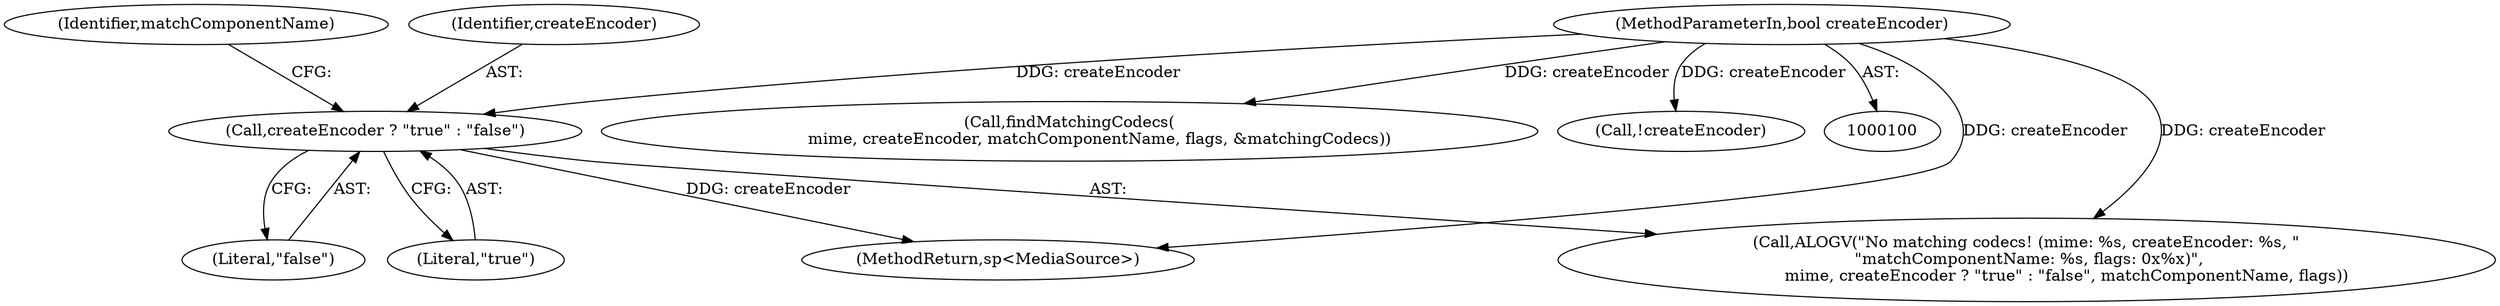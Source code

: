 digraph "0_Android_0bb5ced60304da7f61478ffd359e7ba65d72f181_0@API" {
"1000148" [label="(Call,createEncoder ? \"true\" : \"false\")"];
"1000103" [label="(MethodParameterIn,bool createEncoder)"];
"1000152" [label="(Identifier,matchComponentName)"];
"1000145" [label="(Call,ALOGV(\"No matching codecs! (mime: %s, createEncoder: %s, \"\n \"matchComponentName: %s, flags: 0x%x)\",\n                mime, createEncoder ? \"true\" : \"false\", matchComponentName, flags))"];
"1000286" [label="(MethodReturn,sp<MediaSource>)"];
"1000150" [label="(Literal,\"true\")"];
"1000135" [label="(Call,findMatchingCodecs(\n            mime, createEncoder, matchComponentName, flags, &matchingCodecs))"];
"1000103" [label="(MethodParameterIn,bool createEncoder)"];
"1000151" [label="(Literal,\"false\")"];
"1000148" [label="(Call,createEncoder ? \"true\" : \"false\")"];
"1000149" [label="(Identifier,createEncoder)"];
"1000227" [label="(Call,!createEncoder)"];
"1000148" -> "1000145"  [label="AST: "];
"1000148" -> "1000150"  [label="CFG: "];
"1000148" -> "1000151"  [label="CFG: "];
"1000149" -> "1000148"  [label="AST: "];
"1000150" -> "1000148"  [label="AST: "];
"1000151" -> "1000148"  [label="AST: "];
"1000152" -> "1000148"  [label="CFG: "];
"1000148" -> "1000286"  [label="DDG: createEncoder"];
"1000103" -> "1000148"  [label="DDG: createEncoder"];
"1000103" -> "1000100"  [label="AST: "];
"1000103" -> "1000286"  [label="DDG: createEncoder"];
"1000103" -> "1000135"  [label="DDG: createEncoder"];
"1000103" -> "1000145"  [label="DDG: createEncoder"];
"1000103" -> "1000227"  [label="DDG: createEncoder"];
}
